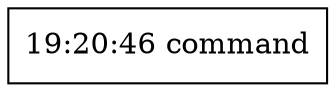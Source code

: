 // creating graph for user: player_login
digraph {
	node [shape=box]
	0 [label="19:20:46 command"]
	rankdir=LR
}
